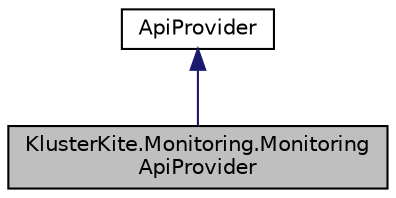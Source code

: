 digraph "KlusterKite.Monitoring.MonitoringApiProvider"
{
  edge [fontname="Helvetica",fontsize="10",labelfontname="Helvetica",labelfontsize="10"];
  node [fontname="Helvetica",fontsize="10",shape=record];
  Node2 [label="KlusterKite.Monitoring.Monitoring\lApiProvider",height=0.2,width=0.4,color="black", fillcolor="grey75", style="filled", fontcolor="black"];
  Node3 -> Node2 [dir="back",color="midnightblue",fontsize="10",style="solid",fontname="Helvetica"];
  Node3 [label="ApiProvider",height=0.2,width=0.4,color="black", fillcolor="white", style="filled",URL="$class_kluster_kite_1_1_a_p_i_1_1_provider_1_1_api_provider.html",tooltip="Public api provider. "];
}
